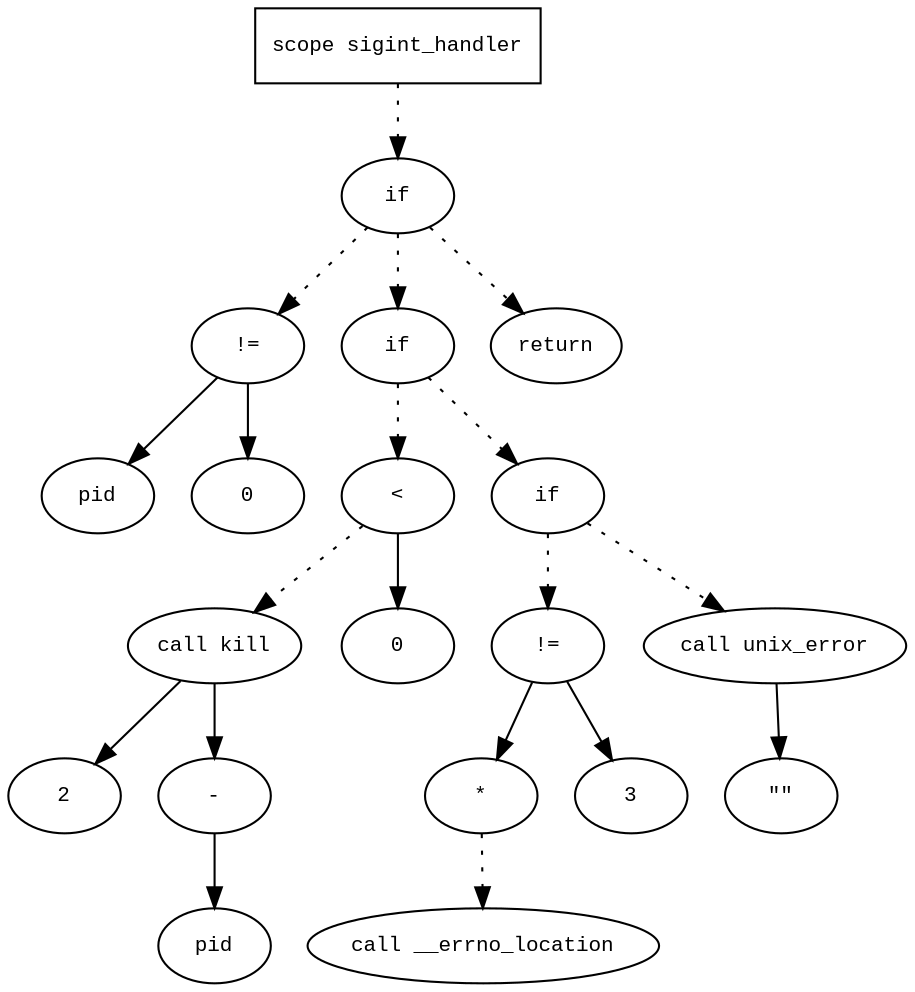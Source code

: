 digraph AST {
  graph [fontname="Times New Roman",fontsize=10];
  node  [fontname="Courier New",fontsize=10];
  edge  [fontname="Times New Roman",fontsize=10];

  node1 [label="scope sigint_handler",shape=box];
  node2 [label="if",shape=ellipse];
  node1 -> node2 [style=dotted];
  node3 [label="!=",shape=ellipse];
  node4 [label="pid",shape=ellipse];
  node3 -> node4;
  node5 [label="0",shape=ellipse];
  node3 -> node5;
  node2 -> node3 [style=dotted];
  node6 [label="if",shape=ellipse];
  node2 -> node6 [style=dotted];
  node7 [label="<",shape=ellipse];
  node8 [label="call kill",shape=ellipse];
  node9 [label="2",shape=ellipse];
  node8 -> node9;
  node10 [label="-",shape=ellipse];
  node11 [label="pid",shape=ellipse];
  node10 -> node11;
  node8 -> node10;
  node7 -> node8 [style=dotted];
  node12 [label="0",shape=ellipse];
  node7 -> node12;
  node6 -> node7 [style=dotted];
  node13 [label="if",shape=ellipse];
  node6 -> node13 [style=dotted];
  node14 [label="!=",shape=ellipse];
  node15 [label="*",shape=ellipse];
  node16 [label="call __errno_location",shape=ellipse];
  node15 -> node16 [style=dotted];
  node14 -> node15;
  node17 [label="3",shape=ellipse];
  node14 -> node17;
  node13 -> node14 [style=dotted];
  node18 [label="call unix_error",shape=ellipse];
  node19 [label="\"\"",shape=ellipse];
  node18 -> node19;
  node13 -> node18 [style=dotted];
  node20 [label="return",shape=ellipse];
  node2 -> node20 [style=dotted];
} 